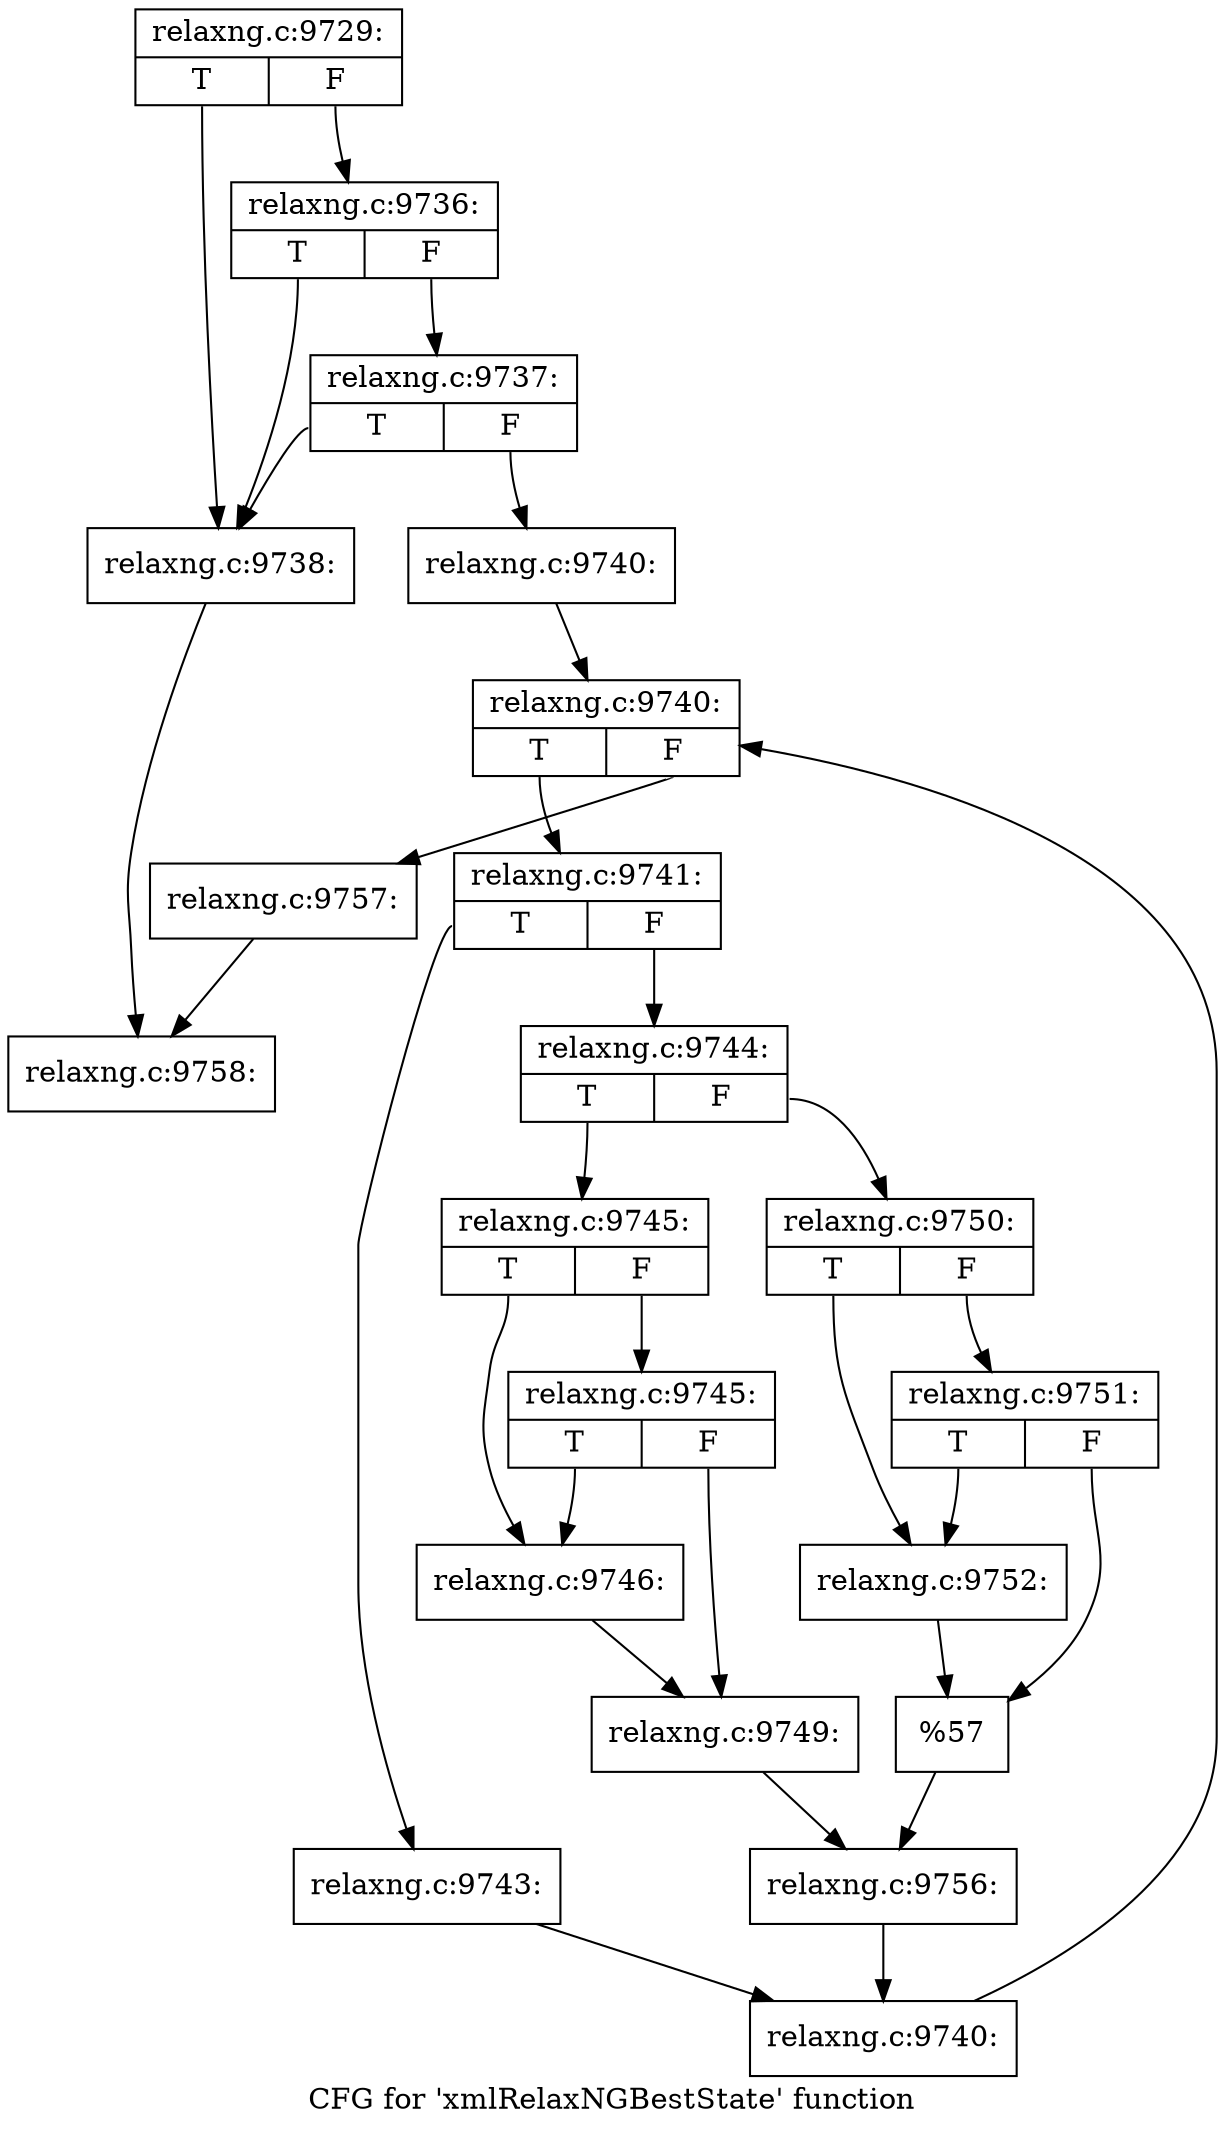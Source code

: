 digraph "CFG for 'xmlRelaxNGBestState' function" {
	label="CFG for 'xmlRelaxNGBestState' function";

	Node0x3f5c850 [shape=record,label="{relaxng.c:9729:|{<s0>T|<s1>F}}"];
	Node0x3f5c850:s0 -> Node0x3f61740;
	Node0x3f5c850:s1 -> Node0x3f61860;
	Node0x3f61860 [shape=record,label="{relaxng.c:9736:|{<s0>T|<s1>F}}"];
	Node0x3f61860:s0 -> Node0x3f61740;
	Node0x3f61860:s1 -> Node0x3f617e0;
	Node0x3f617e0 [shape=record,label="{relaxng.c:9737:|{<s0>T|<s1>F}}"];
	Node0x3f617e0:s0 -> Node0x3f61740;
	Node0x3f617e0:s1 -> Node0x3f61790;
	Node0x3f61740 [shape=record,label="{relaxng.c:9738:}"];
	Node0x3f61740 -> Node0x3f5ccb0;
	Node0x3f61790 [shape=record,label="{relaxng.c:9740:}"];
	Node0x3f61790 -> Node0x3f62640;
	Node0x3f62640 [shape=record,label="{relaxng.c:9740:|{<s0>T|<s1>F}}"];
	Node0x3f62640:s0 -> Node0x3f62920;
	Node0x3f62640:s1 -> Node0x3f624a0;
	Node0x3f62920 [shape=record,label="{relaxng.c:9741:|{<s0>T|<s1>F}}"];
	Node0x3f62920:s0 -> Node0x3f633f0;
	Node0x3f62920:s1 -> Node0x3f63440;
	Node0x3f633f0 [shape=record,label="{relaxng.c:9743:}"];
	Node0x3f633f0 -> Node0x3f62890;
	Node0x3f63440 [shape=record,label="{relaxng.c:9744:|{<s0>T|<s1>F}}"];
	Node0x3f63440:s0 -> Node0x3f637f0;
	Node0x3f63440:s1 -> Node0x3f63890;
	Node0x3f637f0 [shape=record,label="{relaxng.c:9745:|{<s0>T|<s1>F}}"];
	Node0x3f637f0:s0 -> Node0x3f63d80;
	Node0x3f637f0:s1 -> Node0x3f63e20;
	Node0x3f63e20 [shape=record,label="{relaxng.c:9745:|{<s0>T|<s1>F}}"];
	Node0x3f63e20:s0 -> Node0x3f63d80;
	Node0x3f63e20:s1 -> Node0x3f63dd0;
	Node0x3f63d80 [shape=record,label="{relaxng.c:9746:}"];
	Node0x3f63d80 -> Node0x3f63dd0;
	Node0x3f63dd0 [shape=record,label="{relaxng.c:9749:}"];
	Node0x3f63dd0 -> Node0x3f63840;
	Node0x3f63890 [shape=record,label="{relaxng.c:9750:|{<s0>T|<s1>F}}"];
	Node0x3f63890:s0 -> Node0x3f64b30;
	Node0x3f63890:s1 -> Node0x3f64bd0;
	Node0x3f64bd0 [shape=record,label="{relaxng.c:9751:|{<s0>T|<s1>F}}"];
	Node0x3f64bd0:s0 -> Node0x3f64b30;
	Node0x3f64bd0:s1 -> Node0x3f64b80;
	Node0x3f64b30 [shape=record,label="{relaxng.c:9752:}"];
	Node0x3f64b30 -> Node0x3f64b80;
	Node0x3f64b80 [shape=record,label="{%57}"];
	Node0x3f64b80 -> Node0x3f63840;
	Node0x3f63840 [shape=record,label="{relaxng.c:9756:}"];
	Node0x3f63840 -> Node0x3f62890;
	Node0x3f62890 [shape=record,label="{relaxng.c:9740:}"];
	Node0x3f62890 -> Node0x3f62640;
	Node0x3f624a0 [shape=record,label="{relaxng.c:9757:}"];
	Node0x3f624a0 -> Node0x3f5ccb0;
	Node0x3f5ccb0 [shape=record,label="{relaxng.c:9758:}"];
}
